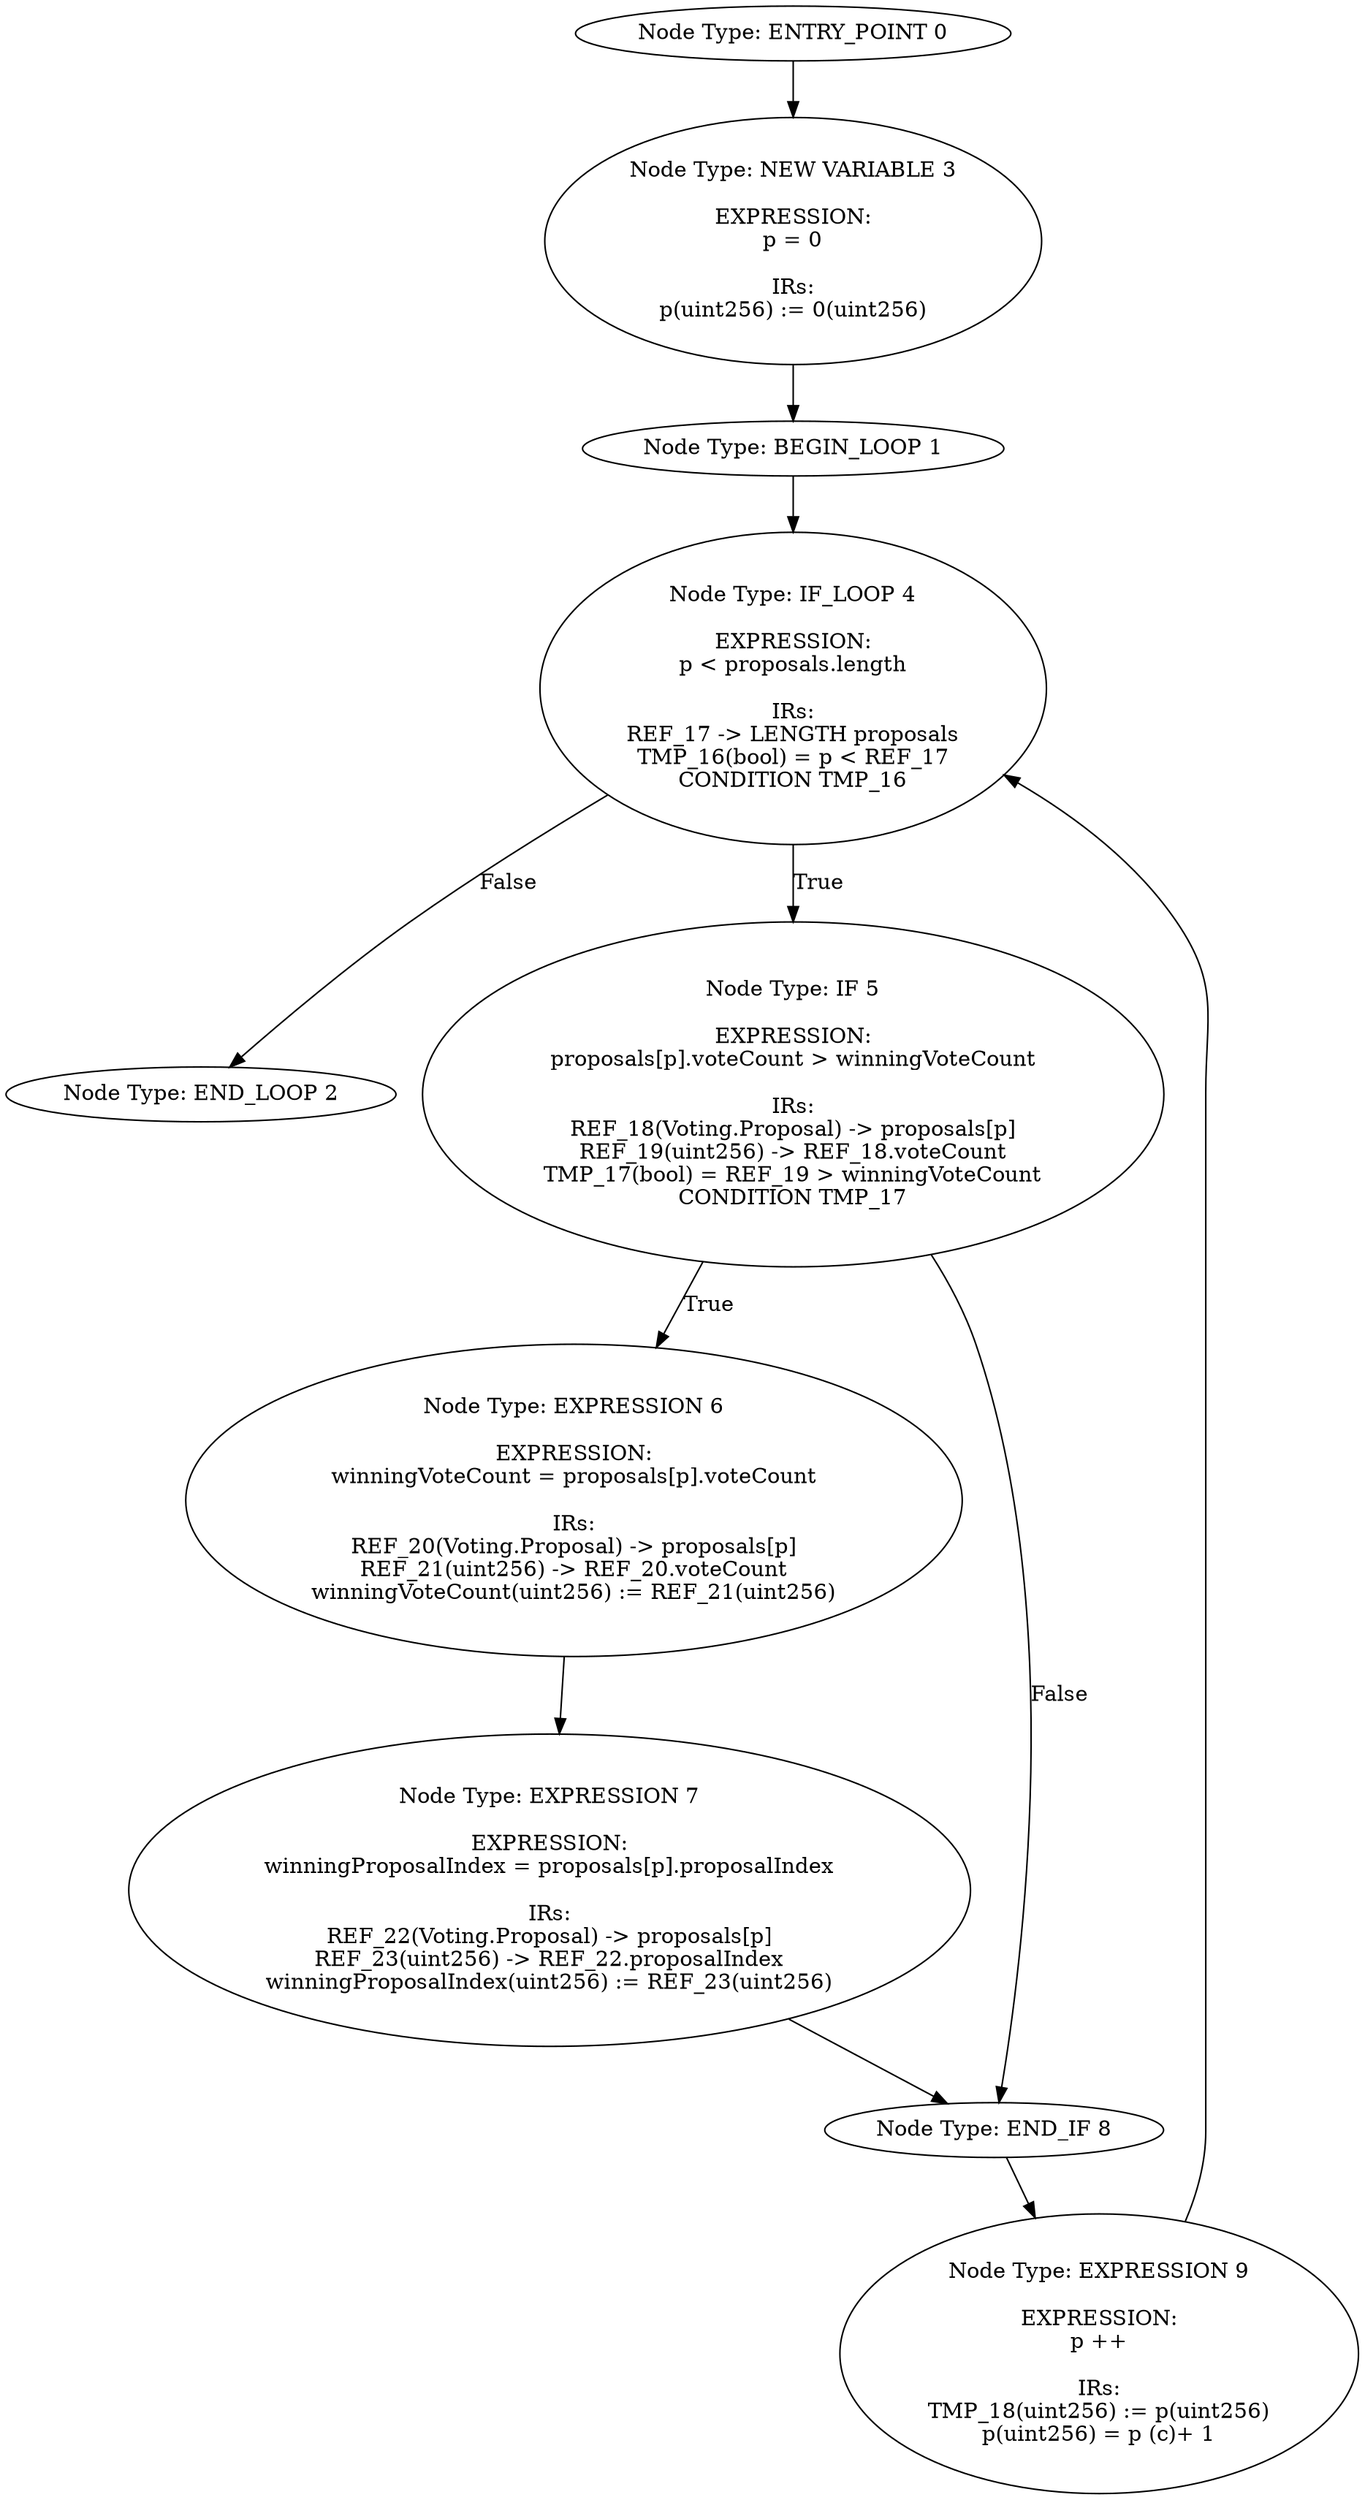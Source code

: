 digraph{
0[label="Node Type: ENTRY_POINT 0
"];
0->3;
1[label="Node Type: BEGIN_LOOP 1
"];
1->4;
2[label="Node Type: END_LOOP 2
"];
3[label="Node Type: NEW VARIABLE 3

EXPRESSION:
p = 0

IRs:
p(uint256) := 0(uint256)"];
3->1;
4[label="Node Type: IF_LOOP 4

EXPRESSION:
p < proposals.length

IRs:
REF_17 -> LENGTH proposals
TMP_16(bool) = p < REF_17
CONDITION TMP_16"];
4->5[label="True"];
4->2[label="False"];
5[label="Node Type: IF 5

EXPRESSION:
proposals[p].voteCount > winningVoteCount

IRs:
REF_18(Voting.Proposal) -> proposals[p]
REF_19(uint256) -> REF_18.voteCount
TMP_17(bool) = REF_19 > winningVoteCount
CONDITION TMP_17"];
5->6[label="True"];
5->8[label="False"];
6[label="Node Type: EXPRESSION 6

EXPRESSION:
winningVoteCount = proposals[p].voteCount

IRs:
REF_20(Voting.Proposal) -> proposals[p]
REF_21(uint256) -> REF_20.voteCount
winningVoteCount(uint256) := REF_21(uint256)"];
6->7;
7[label="Node Type: EXPRESSION 7

EXPRESSION:
winningProposalIndex = proposals[p].proposalIndex

IRs:
REF_22(Voting.Proposal) -> proposals[p]
REF_23(uint256) -> REF_22.proposalIndex
winningProposalIndex(uint256) := REF_23(uint256)"];
7->8;
8[label="Node Type: END_IF 8
"];
8->9;
9[label="Node Type: EXPRESSION 9

EXPRESSION:
p ++

IRs:
TMP_18(uint256) := p(uint256)
p(uint256) = p (c)+ 1"];
9->4;
}
